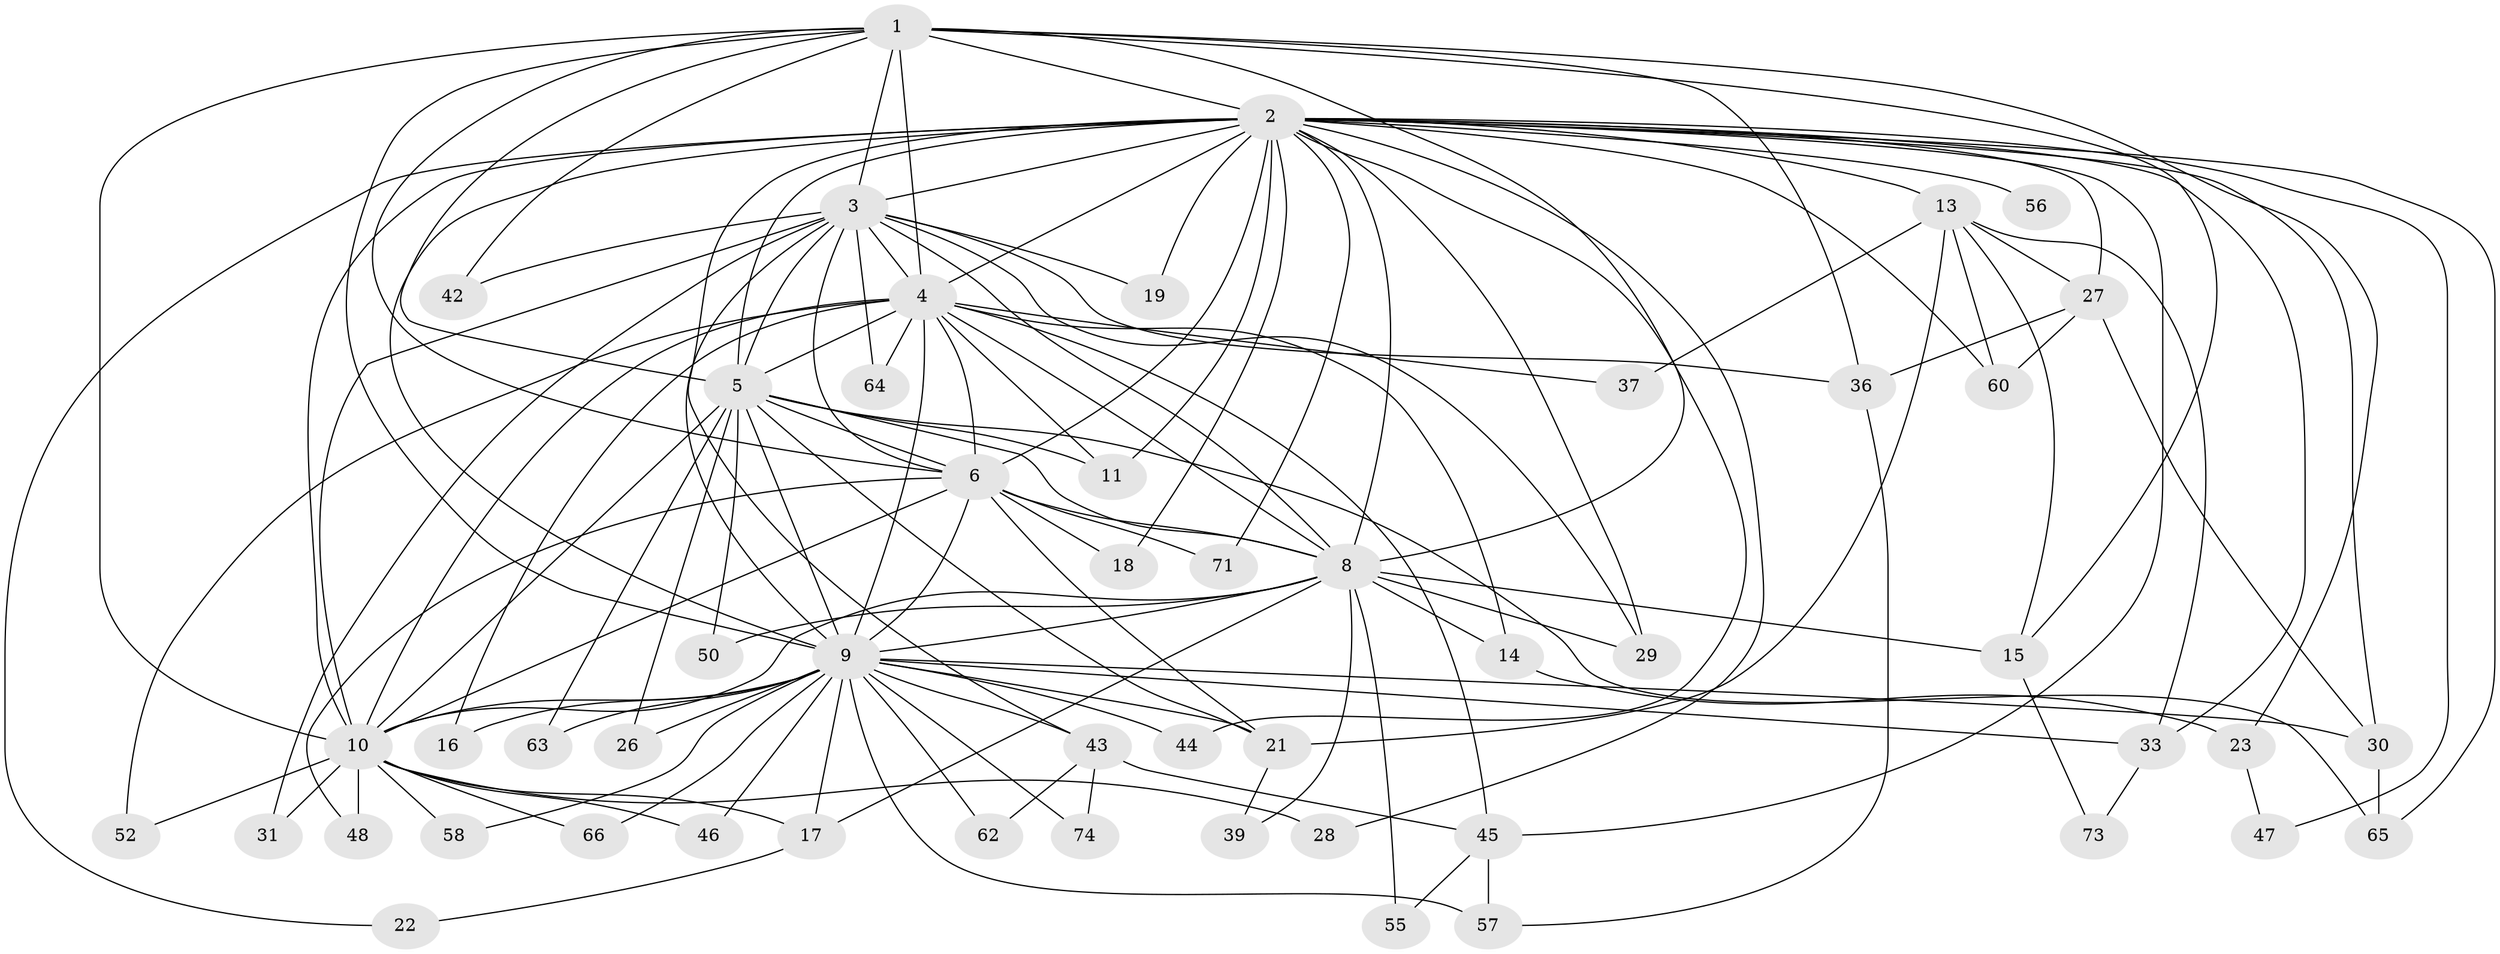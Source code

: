 // Generated by graph-tools (version 1.1) at 2025/23/03/03/25 07:23:36]
// undirected, 52 vertices, 133 edges
graph export_dot {
graph [start="1"]
  node [color=gray90,style=filled];
  1 [super="+12"];
  2 [super="+7"];
  3 [super="+32"];
  4 [super="+25"];
  5 [super="+20"];
  6 [super="+41"];
  8 [super="+49"];
  9 [super="+34"];
  10 [super="+54"];
  11 [super="+38"];
  13 [super="+35"];
  14;
  15 [super="+40"];
  16;
  17;
  18;
  19;
  21 [super="+24"];
  22;
  23;
  26;
  27 [super="+69"];
  28;
  29;
  30 [super="+59"];
  31 [super="+68"];
  33 [super="+61"];
  36 [super="+72"];
  37 [super="+51"];
  39;
  42;
  43 [super="+53"];
  44;
  45 [super="+70"];
  46;
  47;
  48;
  50;
  52;
  55;
  56;
  57 [super="+75"];
  58;
  60;
  62;
  63;
  64;
  65 [super="+67"];
  66;
  71;
  73;
  74;
  1 -- 2 [weight=2];
  1 -- 3;
  1 -- 4;
  1 -- 5;
  1 -- 6;
  1 -- 8;
  1 -- 9;
  1 -- 10 [weight=2];
  1 -- 15;
  1 -- 36;
  1 -- 42;
  1 -- 23;
  2 -- 3 [weight=2];
  2 -- 4 [weight=3];
  2 -- 5 [weight=2];
  2 -- 6 [weight=2];
  2 -- 8 [weight=2];
  2 -- 9 [weight=2];
  2 -- 10 [weight=2];
  2 -- 13 [weight=2];
  2 -- 18;
  2 -- 19;
  2 -- 28;
  2 -- 65;
  2 -- 71;
  2 -- 11;
  2 -- 22;
  2 -- 27;
  2 -- 29;
  2 -- 43;
  2 -- 44;
  2 -- 45 [weight=2];
  2 -- 47;
  2 -- 56;
  2 -- 60;
  2 -- 33;
  2 -- 30;
  3 -- 4;
  3 -- 5;
  3 -- 6;
  3 -- 8;
  3 -- 9 [weight=2];
  3 -- 10;
  3 -- 19;
  3 -- 29;
  3 -- 31;
  3 -- 36;
  3 -- 42;
  3 -- 64;
  4 -- 5;
  4 -- 6;
  4 -- 8;
  4 -- 9;
  4 -- 10;
  4 -- 11;
  4 -- 14;
  4 -- 16;
  4 -- 37 [weight=2];
  4 -- 45;
  4 -- 52;
  4 -- 64;
  5 -- 6;
  5 -- 8;
  5 -- 9 [weight=2];
  5 -- 10;
  5 -- 26;
  5 -- 50;
  5 -- 63;
  5 -- 21;
  5 -- 11;
  5 -- 65;
  6 -- 8;
  6 -- 9;
  6 -- 10 [weight=2];
  6 -- 18;
  6 -- 21;
  6 -- 48;
  6 -- 71;
  8 -- 9;
  8 -- 10;
  8 -- 14;
  8 -- 15;
  8 -- 17;
  8 -- 39;
  8 -- 50;
  8 -- 55;
  8 -- 29;
  9 -- 10 [weight=2];
  9 -- 16;
  9 -- 21;
  9 -- 26;
  9 -- 30;
  9 -- 33;
  9 -- 43;
  9 -- 44;
  9 -- 46;
  9 -- 57;
  9 -- 58;
  9 -- 62;
  9 -- 63;
  9 -- 66;
  9 -- 74;
  9 -- 17;
  10 -- 17;
  10 -- 28;
  10 -- 31 [weight=2];
  10 -- 46;
  10 -- 48;
  10 -- 52;
  10 -- 58;
  10 -- 66;
  13 -- 27;
  13 -- 33;
  13 -- 37;
  13 -- 60;
  13 -- 15;
  13 -- 21;
  14 -- 23;
  15 -- 73;
  17 -- 22;
  21 -- 39;
  23 -- 47;
  27 -- 30;
  27 -- 60;
  27 -- 36;
  30 -- 65;
  33 -- 73;
  36 -- 57;
  43 -- 62;
  43 -- 74;
  43 -- 45;
  45 -- 55;
  45 -- 57;
}
